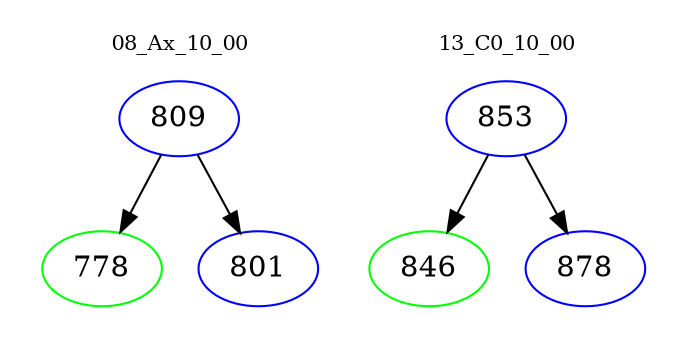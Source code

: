 digraph{
subgraph cluster_0 {
color = white
label = "08_Ax_10_00";
fontsize=10;
T0_809 [label="809", color="blue"]
T0_809 -> T0_778 [color="black"]
T0_778 [label="778", color="green"]
T0_809 -> T0_801 [color="black"]
T0_801 [label="801", color="blue"]
}
subgraph cluster_1 {
color = white
label = "13_C0_10_00";
fontsize=10;
T1_853 [label="853", color="blue"]
T1_853 -> T1_846 [color="black"]
T1_846 [label="846", color="green"]
T1_853 -> T1_878 [color="black"]
T1_878 [label="878", color="blue"]
}
}
